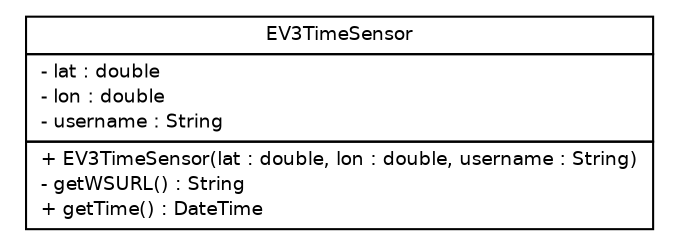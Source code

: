 #!/usr/local/bin/dot
#
# Class diagram 
# Generated by UMLGraph version R5_6 (http://www.umlgraph.org/)
#

digraph G {
	edge [fontname="Helvetica",fontsize=10,labelfontname="Helvetica",labelfontsize=10];
	node [fontname="Helvetica",fontsize=10,shape=plaintext];
	nodesep=0.25;
	ranksep=0.5;
	// jab.lejos.ev3.sensors.net.EV3TimeSensor
	c0 [label=<<table title="jab.lejos.ev3.sensors.net.EV3TimeSensor" border="0" cellborder="1" cellspacing="0" cellpadding="2" port="p" href="./EV3TimeSensor.html">
		<tr><td><table border="0" cellspacing="0" cellpadding="1">
<tr><td align="center" balign="center"> EV3TimeSensor </td></tr>
		</table></td></tr>
		<tr><td><table border="0" cellspacing="0" cellpadding="1">
<tr><td align="left" balign="left"> - lat : double </td></tr>
<tr><td align="left" balign="left"> - lon : double </td></tr>
<tr><td align="left" balign="left"> - username : String </td></tr>
		</table></td></tr>
		<tr><td><table border="0" cellspacing="0" cellpadding="1">
<tr><td align="left" balign="left"> + EV3TimeSensor(lat : double, lon : double, username : String) </td></tr>
<tr><td align="left" balign="left"> - getWSURL() : String </td></tr>
<tr><td align="left" balign="left"> + getTime() : DateTime </td></tr>
		</table></td></tr>
		</table>>, URL="./EV3TimeSensor.html", fontname="Helvetica", fontcolor="black", fontsize=9.0];
}

